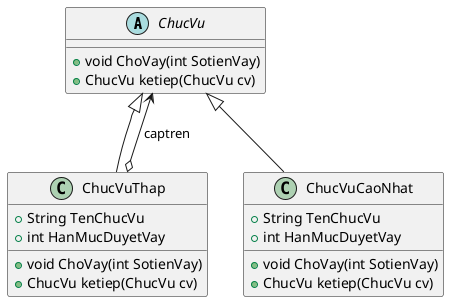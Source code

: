 @startuml
abstract class ChucVu{
 + void ChoVay(int SotienVay)
 + ChucVu ketiep(ChucVu cv)
}

class ChucVuThap{
    + String TenChucVu
    + int HanMucDuyetVay
    + void ChoVay(int SotienVay)
    + ChucVu ketiep(ChucVu cv)
}

class ChucVuCaoNhat{
+ String TenChucVu
    + int HanMucDuyetVay
    + void ChoVay(int SotienVay)
    + ChucVu ketiep(ChucVu cv)
}
ChucVu <|-- ChucVuThap
ChucVu <|-- ChucVuCaoNhat
ChucVuThap o--> ChucVu : captren

@enduml